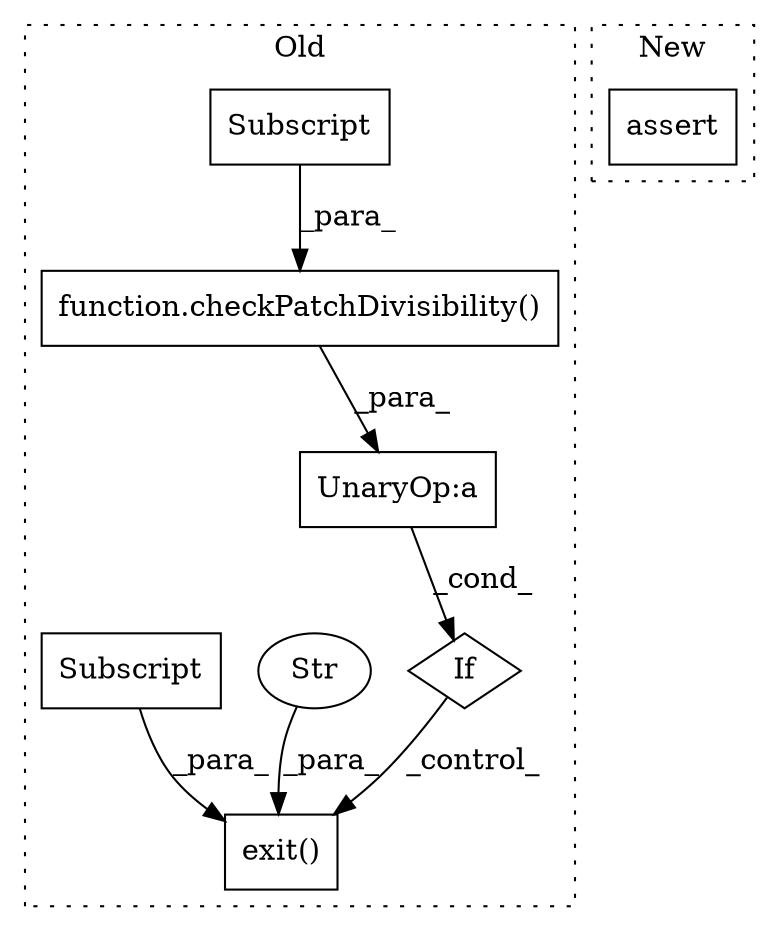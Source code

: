 digraph G {
subgraph cluster0 {
1 [label="function.checkPatchDivisibility()" a="75" s="915,962" l="23,2" shape="box"];
3 [label="If" a="96" s="907" l="3" shape="diamond"];
4 [label="UnaryOp:a" a="61" s="910" l="54" shape="box"];
5 [label="Subscript" a="63" s="938,0" l="24,0" shape="box"];
6 [label="exit()" a="75" s="978,1119" l="26,15" shape="box"];
7 [label="Str" a="66" s="1004" l="62" shape="ellipse"];
8 [label="Subscript" a="63" s="1084,0" l="35,0" shape="box"];
label = "Old";
style="dotted";
}
subgraph cluster1 {
2 [label="assert" a="65" s="907" l="7" shape="box"];
label = "New";
style="dotted";
}
1 -> 4 [label="_para_"];
3 -> 6 [label="_control_"];
4 -> 3 [label="_cond_"];
5 -> 1 [label="_para_"];
7 -> 6 [label="_para_"];
8 -> 6 [label="_para_"];
}